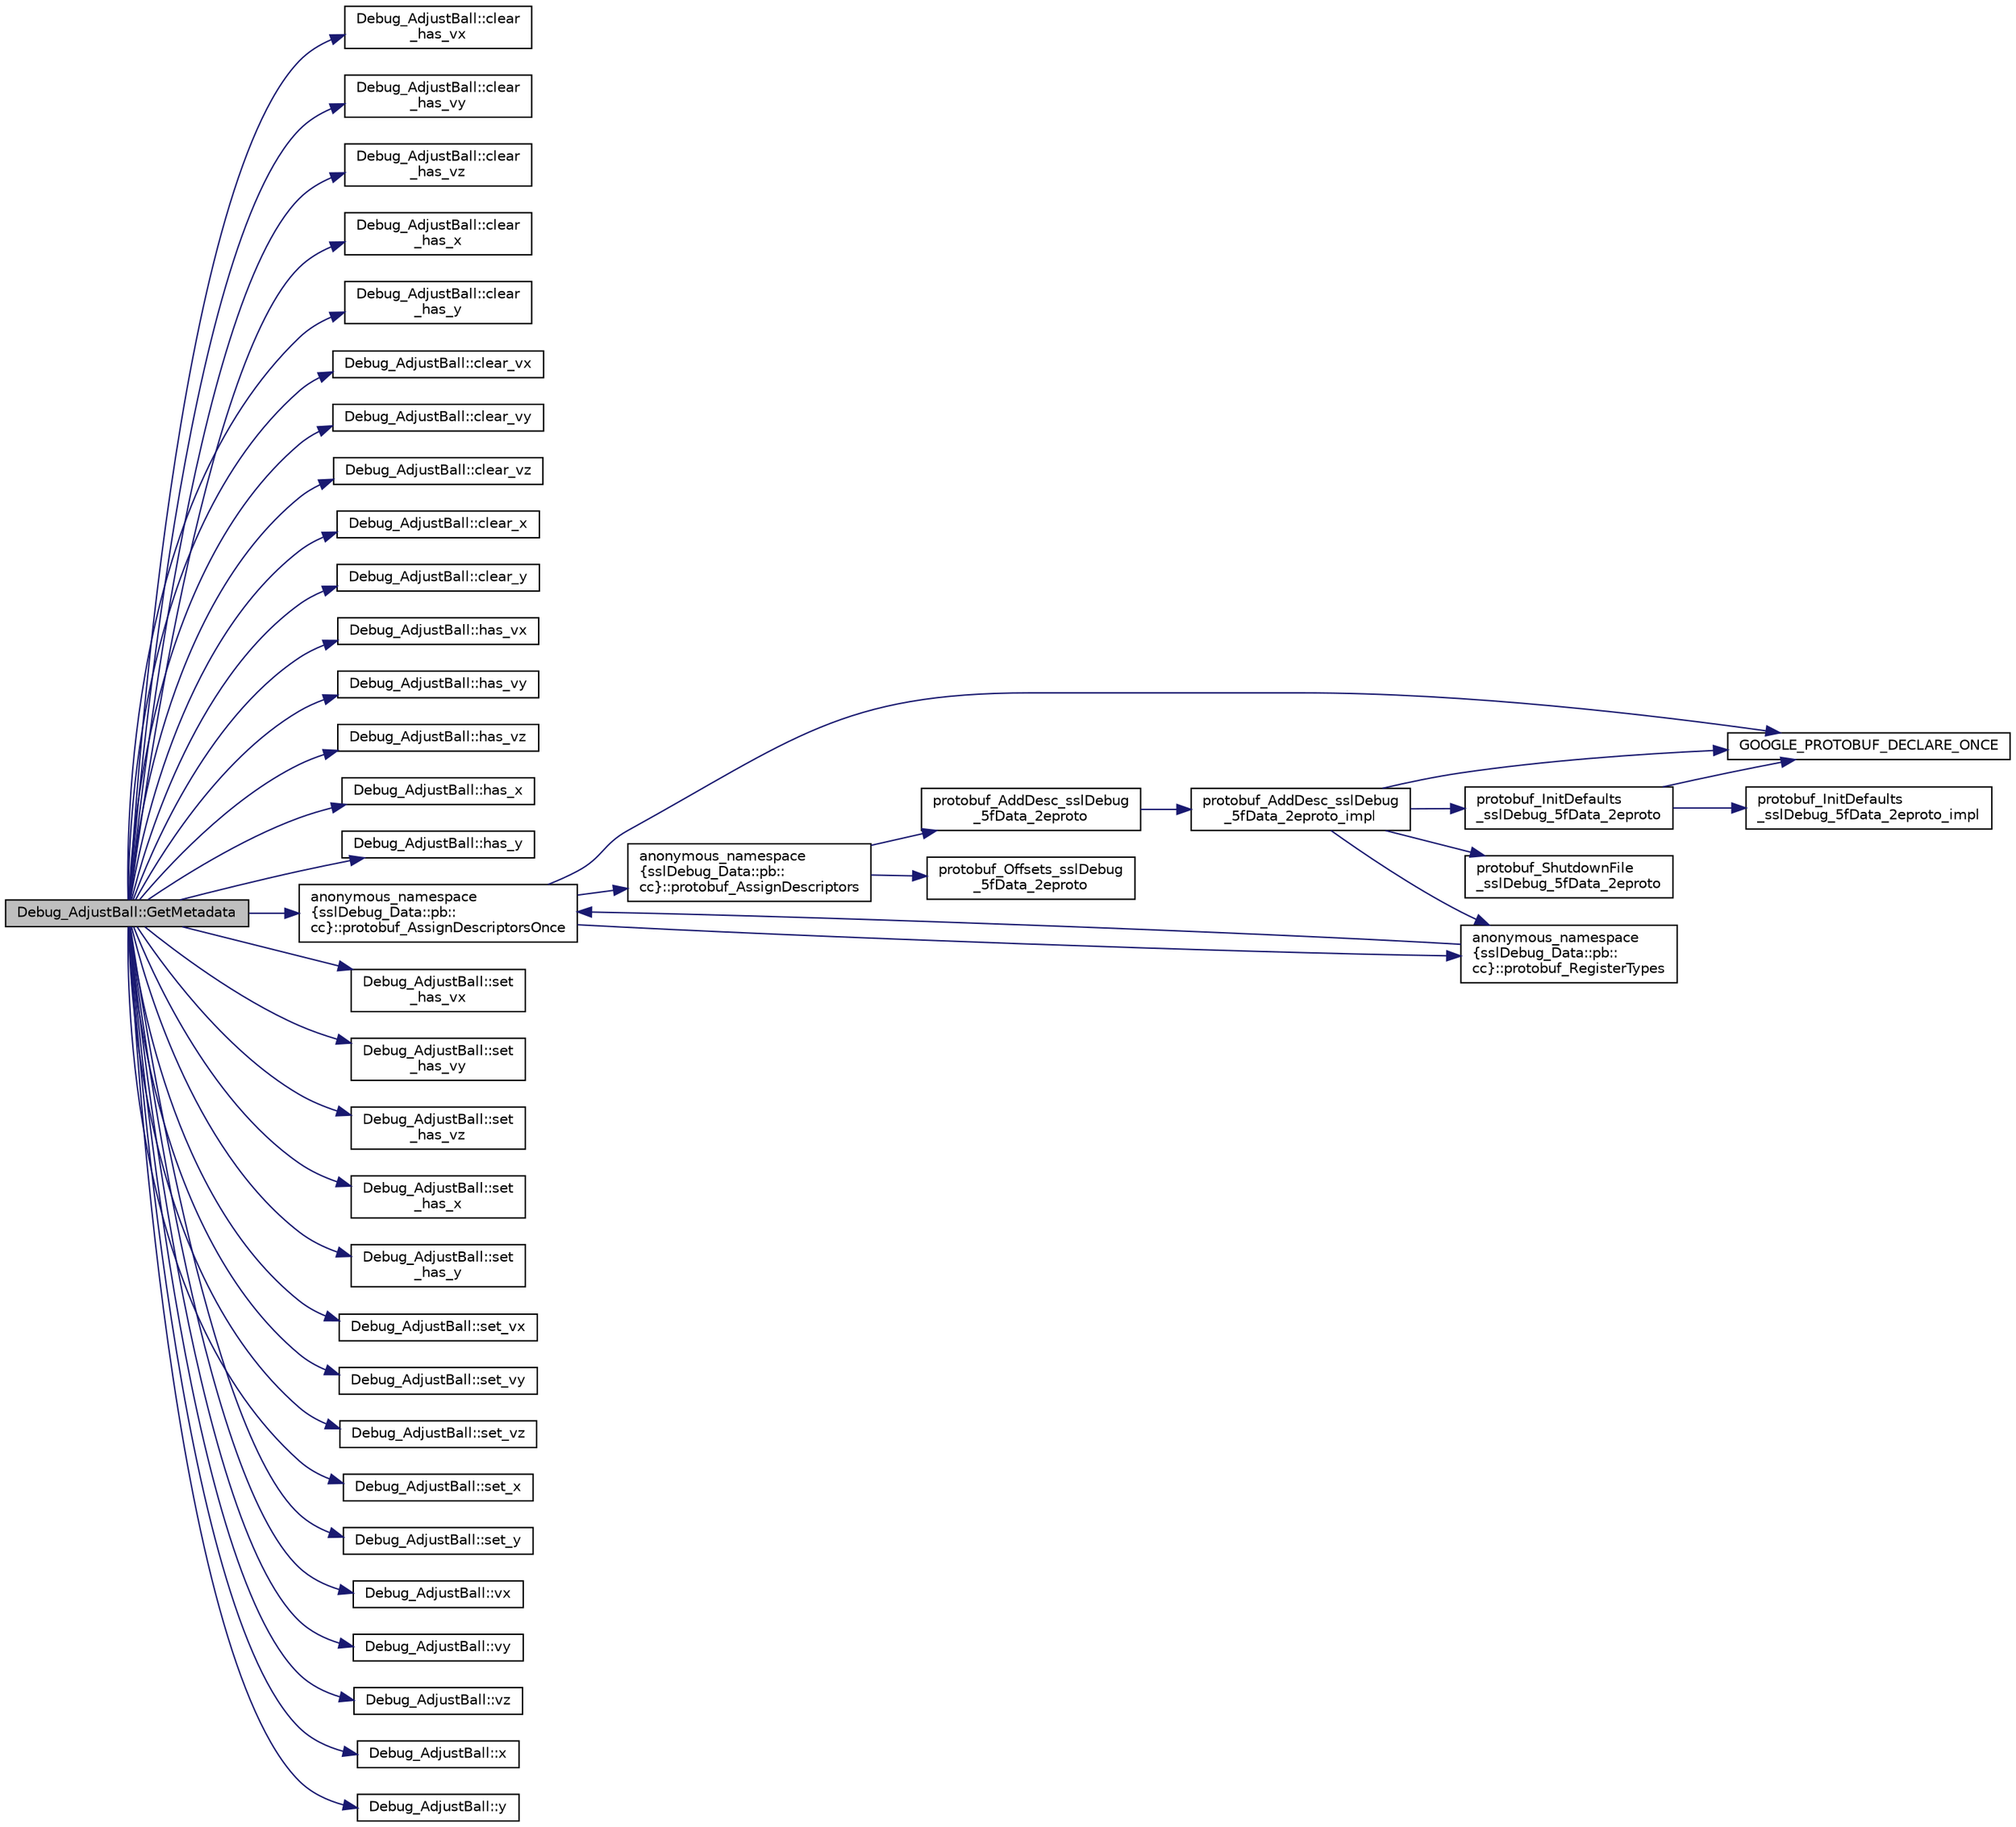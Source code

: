 digraph "Debug_AdjustBall::GetMetadata"
{
 // INTERACTIVE_SVG=YES
  edge [fontname="Helvetica",fontsize="10",labelfontname="Helvetica",labelfontsize="10"];
  node [fontname="Helvetica",fontsize="10",shape=record];
  rankdir="LR";
  Node1 [label="Debug_AdjustBall::GetMetadata",height=0.2,width=0.4,color="black", fillcolor="grey75", style="filled", fontcolor="black"];
  Node1 -> Node2 [color="midnightblue",fontsize="10",style="solid",fontname="Helvetica"];
  Node2 [label="Debug_AdjustBall::clear\l_has_vx",height=0.2,width=0.4,color="black", fillcolor="white", style="filled",URL="$d9/d50/class_debug___adjust_ball.html#ad667eab75bb144b5a87d14f23bde5519"];
  Node1 -> Node3 [color="midnightblue",fontsize="10",style="solid",fontname="Helvetica"];
  Node3 [label="Debug_AdjustBall::clear\l_has_vy",height=0.2,width=0.4,color="black", fillcolor="white", style="filled",URL="$d9/d50/class_debug___adjust_ball.html#a779caed5de41a88c166e58a3838b6f58"];
  Node1 -> Node4 [color="midnightblue",fontsize="10",style="solid",fontname="Helvetica"];
  Node4 [label="Debug_AdjustBall::clear\l_has_vz",height=0.2,width=0.4,color="black", fillcolor="white", style="filled",URL="$d9/d50/class_debug___adjust_ball.html#ab6ca4b08a6d6c8109502880c606e4416"];
  Node1 -> Node5 [color="midnightblue",fontsize="10",style="solid",fontname="Helvetica"];
  Node5 [label="Debug_AdjustBall::clear\l_has_x",height=0.2,width=0.4,color="black", fillcolor="white", style="filled",URL="$d9/d50/class_debug___adjust_ball.html#aa7723cf2c34aed627b92f8b92c238f53"];
  Node1 -> Node6 [color="midnightblue",fontsize="10",style="solid",fontname="Helvetica"];
  Node6 [label="Debug_AdjustBall::clear\l_has_y",height=0.2,width=0.4,color="black", fillcolor="white", style="filled",URL="$d9/d50/class_debug___adjust_ball.html#af1640d94f4d0370c38f7c0b493bb7286"];
  Node1 -> Node7 [color="midnightblue",fontsize="10",style="solid",fontname="Helvetica"];
  Node7 [label="Debug_AdjustBall::clear_vx",height=0.2,width=0.4,color="black", fillcolor="white", style="filled",URL="$d9/d50/class_debug___adjust_ball.html#a0c39d906cb63f969b51984083204515d"];
  Node1 -> Node8 [color="midnightblue",fontsize="10",style="solid",fontname="Helvetica"];
  Node8 [label="Debug_AdjustBall::clear_vy",height=0.2,width=0.4,color="black", fillcolor="white", style="filled",URL="$d9/d50/class_debug___adjust_ball.html#a35ed754d57dec550c10f6d8795284f1c"];
  Node1 -> Node9 [color="midnightblue",fontsize="10",style="solid",fontname="Helvetica"];
  Node9 [label="Debug_AdjustBall::clear_vz",height=0.2,width=0.4,color="black", fillcolor="white", style="filled",URL="$d9/d50/class_debug___adjust_ball.html#a4363b3ea0df39e51ffa464f01c754c3c"];
  Node1 -> Node10 [color="midnightblue",fontsize="10",style="solid",fontname="Helvetica"];
  Node10 [label="Debug_AdjustBall::clear_x",height=0.2,width=0.4,color="black", fillcolor="white", style="filled",URL="$d9/d50/class_debug___adjust_ball.html#a78d35b080a48e5e5dc271d73b6906362"];
  Node1 -> Node11 [color="midnightblue",fontsize="10",style="solid",fontname="Helvetica"];
  Node11 [label="Debug_AdjustBall::clear_y",height=0.2,width=0.4,color="black", fillcolor="white", style="filled",URL="$d9/d50/class_debug___adjust_ball.html#aff6d0b53d32cf8b2c23156c71cf79587"];
  Node1 -> Node12 [color="midnightblue",fontsize="10",style="solid",fontname="Helvetica"];
  Node12 [label="Debug_AdjustBall::has_vx",height=0.2,width=0.4,color="black", fillcolor="white", style="filled",URL="$d9/d50/class_debug___adjust_ball.html#a44dbda7e6ed911c91baeb908dec93399"];
  Node1 -> Node13 [color="midnightblue",fontsize="10",style="solid",fontname="Helvetica"];
  Node13 [label="Debug_AdjustBall::has_vy",height=0.2,width=0.4,color="black", fillcolor="white", style="filled",URL="$d9/d50/class_debug___adjust_ball.html#a4be6b30c0616ce7b8cf9f9d54b2ca77b"];
  Node1 -> Node14 [color="midnightblue",fontsize="10",style="solid",fontname="Helvetica"];
  Node14 [label="Debug_AdjustBall::has_vz",height=0.2,width=0.4,color="black", fillcolor="white", style="filled",URL="$d9/d50/class_debug___adjust_ball.html#a9dc279071610c36c06f3667d84ead465"];
  Node1 -> Node15 [color="midnightblue",fontsize="10",style="solid",fontname="Helvetica"];
  Node15 [label="Debug_AdjustBall::has_x",height=0.2,width=0.4,color="black", fillcolor="white", style="filled",URL="$d9/d50/class_debug___adjust_ball.html#ab64255ae3edf0184bada5738a24ca63e"];
  Node1 -> Node16 [color="midnightblue",fontsize="10",style="solid",fontname="Helvetica"];
  Node16 [label="Debug_AdjustBall::has_y",height=0.2,width=0.4,color="black", fillcolor="white", style="filled",URL="$d9/d50/class_debug___adjust_ball.html#a9c6337e4b2a1680a466fadc34c96bbe0"];
  Node1 -> Node17 [color="midnightblue",fontsize="10",style="solid",fontname="Helvetica"];
  Node17 [label="anonymous_namespace\l\{sslDebug_Data::pb::\lcc\}::protobuf_AssignDescriptorsOnce",height=0.2,width=0.4,color="black", fillcolor="white", style="filled",URL="$d5/d69/namespaceanonymous__namespace_02ssl_debug___data_8pb_8cc_03.html#aa37bb98042183672b28f8fddda58b729"];
  Node17 -> Node18 [color="midnightblue",fontsize="10",style="solid",fontname="Helvetica"];
  Node18 [label="GOOGLE_PROTOBUF_DECLARE_ONCE",height=0.2,width=0.4,color="black", fillcolor="white", style="filled",URL="$de/d3d/ssl_debug___data_8pb_8cc.html#adf2e32c6ade40588a9ca6241ec879775"];
  Node17 -> Node19 [color="midnightblue",fontsize="10",style="solid",fontname="Helvetica"];
  Node19 [label="anonymous_namespace\l\{sslDebug_Data::pb::\lcc\}::protobuf_AssignDescriptors",height=0.2,width=0.4,color="black", fillcolor="white", style="filled",URL="$d5/d69/namespaceanonymous__namespace_02ssl_debug___data_8pb_8cc_03.html#ac904ef4479515b87f97fc4a523056c10"];
  Node19 -> Node20 [color="midnightblue",fontsize="10",style="solid",fontname="Helvetica"];
  Node20 [label="protobuf_AddDesc_sslDebug\l_5fData_2eproto",height=0.2,width=0.4,color="black", fillcolor="white", style="filled",URL="$de/d3d/ssl_debug___data_8pb_8cc.html#a223c276d17c49d4dec9d8f19d6049184"];
  Node20 -> Node21 [color="midnightblue",fontsize="10",style="solid",fontname="Helvetica"];
  Node21 [label="protobuf_AddDesc_sslDebug\l_5fData_2eproto_impl",height=0.2,width=0.4,color="black", fillcolor="white", style="filled",URL="$de/d3d/ssl_debug___data_8pb_8cc.html#a7d433a7120b244fca24637c8418c9d4b"];
  Node21 -> Node18 [color="midnightblue",fontsize="10",style="solid",fontname="Helvetica"];
  Node21 -> Node22 [color="midnightblue",fontsize="10",style="solid",fontname="Helvetica"];
  Node22 [label="protobuf_InitDefaults\l_sslDebug_5fData_2eproto",height=0.2,width=0.4,color="black", fillcolor="white", style="filled",URL="$de/d3d/ssl_debug___data_8pb_8cc.html#a0070070cfa76c070921a3fc2bc7c388b"];
  Node22 -> Node18 [color="midnightblue",fontsize="10",style="solid",fontname="Helvetica"];
  Node22 -> Node23 [color="midnightblue",fontsize="10",style="solid",fontname="Helvetica"];
  Node23 [label="protobuf_InitDefaults\l_sslDebug_5fData_2eproto_impl",height=0.2,width=0.4,color="black", fillcolor="white", style="filled",URL="$de/d3d/ssl_debug___data_8pb_8cc.html#a68c73c3d75dda6d2390f18d60cbb202a"];
  Node21 -> Node24 [color="midnightblue",fontsize="10",style="solid",fontname="Helvetica"];
  Node24 [label="anonymous_namespace\l\{sslDebug_Data::pb::\lcc\}::protobuf_RegisterTypes",height=0.2,width=0.4,color="black", fillcolor="white", style="filled",URL="$d5/d69/namespaceanonymous__namespace_02ssl_debug___data_8pb_8cc_03.html#a17c4b3f5dcf75931d5df0ce37b83d52d"];
  Node24 -> Node17 [color="midnightblue",fontsize="10",style="solid",fontname="Helvetica"];
  Node21 -> Node25 [color="midnightblue",fontsize="10",style="solid",fontname="Helvetica"];
  Node25 [label="protobuf_ShutdownFile\l_sslDebug_5fData_2eproto",height=0.2,width=0.4,color="black", fillcolor="white", style="filled",URL="$de/d3d/ssl_debug___data_8pb_8cc.html#abb3946885d934911227c9c389f3a18f2"];
  Node19 -> Node26 [color="midnightblue",fontsize="10",style="solid",fontname="Helvetica"];
  Node26 [label="protobuf_Offsets_sslDebug\l_5fData_2eproto",height=0.2,width=0.4,color="black", fillcolor="white", style="filled",URL="$de/d3d/ssl_debug___data_8pb_8cc.html#a7fc2956b34c20edcfb960b1ac635fc43"];
  Node17 -> Node24 [color="midnightblue",fontsize="10",style="solid",fontname="Helvetica"];
  Node1 -> Node27 [color="midnightblue",fontsize="10",style="solid",fontname="Helvetica"];
  Node27 [label="Debug_AdjustBall::set\l_has_vx",height=0.2,width=0.4,color="black", fillcolor="white", style="filled",URL="$d9/d50/class_debug___adjust_ball.html#a565cf5c0bec1995f80f188902bc5a62b"];
  Node1 -> Node28 [color="midnightblue",fontsize="10",style="solid",fontname="Helvetica"];
  Node28 [label="Debug_AdjustBall::set\l_has_vy",height=0.2,width=0.4,color="black", fillcolor="white", style="filled",URL="$d9/d50/class_debug___adjust_ball.html#a3dc8d7e6a95ccb9243677b7033be3fd0"];
  Node1 -> Node29 [color="midnightblue",fontsize="10",style="solid",fontname="Helvetica"];
  Node29 [label="Debug_AdjustBall::set\l_has_vz",height=0.2,width=0.4,color="black", fillcolor="white", style="filled",URL="$d9/d50/class_debug___adjust_ball.html#a853b7b373f21368b41e945c712d211e7"];
  Node1 -> Node30 [color="midnightblue",fontsize="10",style="solid",fontname="Helvetica"];
  Node30 [label="Debug_AdjustBall::set\l_has_x",height=0.2,width=0.4,color="black", fillcolor="white", style="filled",URL="$d9/d50/class_debug___adjust_ball.html#a90e1178517ba8e127abd1cd323592797"];
  Node1 -> Node31 [color="midnightblue",fontsize="10",style="solid",fontname="Helvetica"];
  Node31 [label="Debug_AdjustBall::set\l_has_y",height=0.2,width=0.4,color="black", fillcolor="white", style="filled",URL="$d9/d50/class_debug___adjust_ball.html#ace283728838553062a0da86850bf08f0"];
  Node1 -> Node32 [color="midnightblue",fontsize="10",style="solid",fontname="Helvetica"];
  Node32 [label="Debug_AdjustBall::set_vx",height=0.2,width=0.4,color="black", fillcolor="white", style="filled",URL="$d9/d50/class_debug___adjust_ball.html#a814e2cc8625662d6adc85384d97c17e9"];
  Node1 -> Node33 [color="midnightblue",fontsize="10",style="solid",fontname="Helvetica"];
  Node33 [label="Debug_AdjustBall::set_vy",height=0.2,width=0.4,color="black", fillcolor="white", style="filled",URL="$d9/d50/class_debug___adjust_ball.html#ad853c00e540d5fb8324a92139e1af250"];
  Node1 -> Node34 [color="midnightblue",fontsize="10",style="solid",fontname="Helvetica"];
  Node34 [label="Debug_AdjustBall::set_vz",height=0.2,width=0.4,color="black", fillcolor="white", style="filled",URL="$d9/d50/class_debug___adjust_ball.html#a8270689648d7b28239b95a48ebb620b2"];
  Node1 -> Node35 [color="midnightblue",fontsize="10",style="solid",fontname="Helvetica"];
  Node35 [label="Debug_AdjustBall::set_x",height=0.2,width=0.4,color="black", fillcolor="white", style="filled",URL="$d9/d50/class_debug___adjust_ball.html#a7c4b16a136a92e6cbfa6c30f666fa37e"];
  Node1 -> Node36 [color="midnightblue",fontsize="10",style="solid",fontname="Helvetica"];
  Node36 [label="Debug_AdjustBall::set_y",height=0.2,width=0.4,color="black", fillcolor="white", style="filled",URL="$d9/d50/class_debug___adjust_ball.html#a45a0755dbce3fd866617c01ba1f56cb7"];
  Node1 -> Node37 [color="midnightblue",fontsize="10",style="solid",fontname="Helvetica"];
  Node37 [label="Debug_AdjustBall::vx",height=0.2,width=0.4,color="black", fillcolor="white", style="filled",URL="$d9/d50/class_debug___adjust_ball.html#a5cf8bd3576f4bcfd83e3746ac96a2864"];
  Node1 -> Node38 [color="midnightblue",fontsize="10",style="solid",fontname="Helvetica"];
  Node38 [label="Debug_AdjustBall::vy",height=0.2,width=0.4,color="black", fillcolor="white", style="filled",URL="$d9/d50/class_debug___adjust_ball.html#a776533f44ec1deaab29c342bf3395d99"];
  Node1 -> Node39 [color="midnightblue",fontsize="10",style="solid",fontname="Helvetica"];
  Node39 [label="Debug_AdjustBall::vz",height=0.2,width=0.4,color="black", fillcolor="white", style="filled",URL="$d9/d50/class_debug___adjust_ball.html#a7f4326d4bdaad4cc1740bcbe5adf5d9c"];
  Node1 -> Node40 [color="midnightblue",fontsize="10",style="solid",fontname="Helvetica"];
  Node40 [label="Debug_AdjustBall::x",height=0.2,width=0.4,color="black", fillcolor="white", style="filled",URL="$d9/d50/class_debug___adjust_ball.html#a78b03c81e47a9fb3b9af32ecb6bbf9db"];
  Node1 -> Node41 [color="midnightblue",fontsize="10",style="solid",fontname="Helvetica"];
  Node41 [label="Debug_AdjustBall::y",height=0.2,width=0.4,color="black", fillcolor="white", style="filled",URL="$d9/d50/class_debug___adjust_ball.html#af19ef7d55ba4c1533b37c51fac082e5d"];
}
